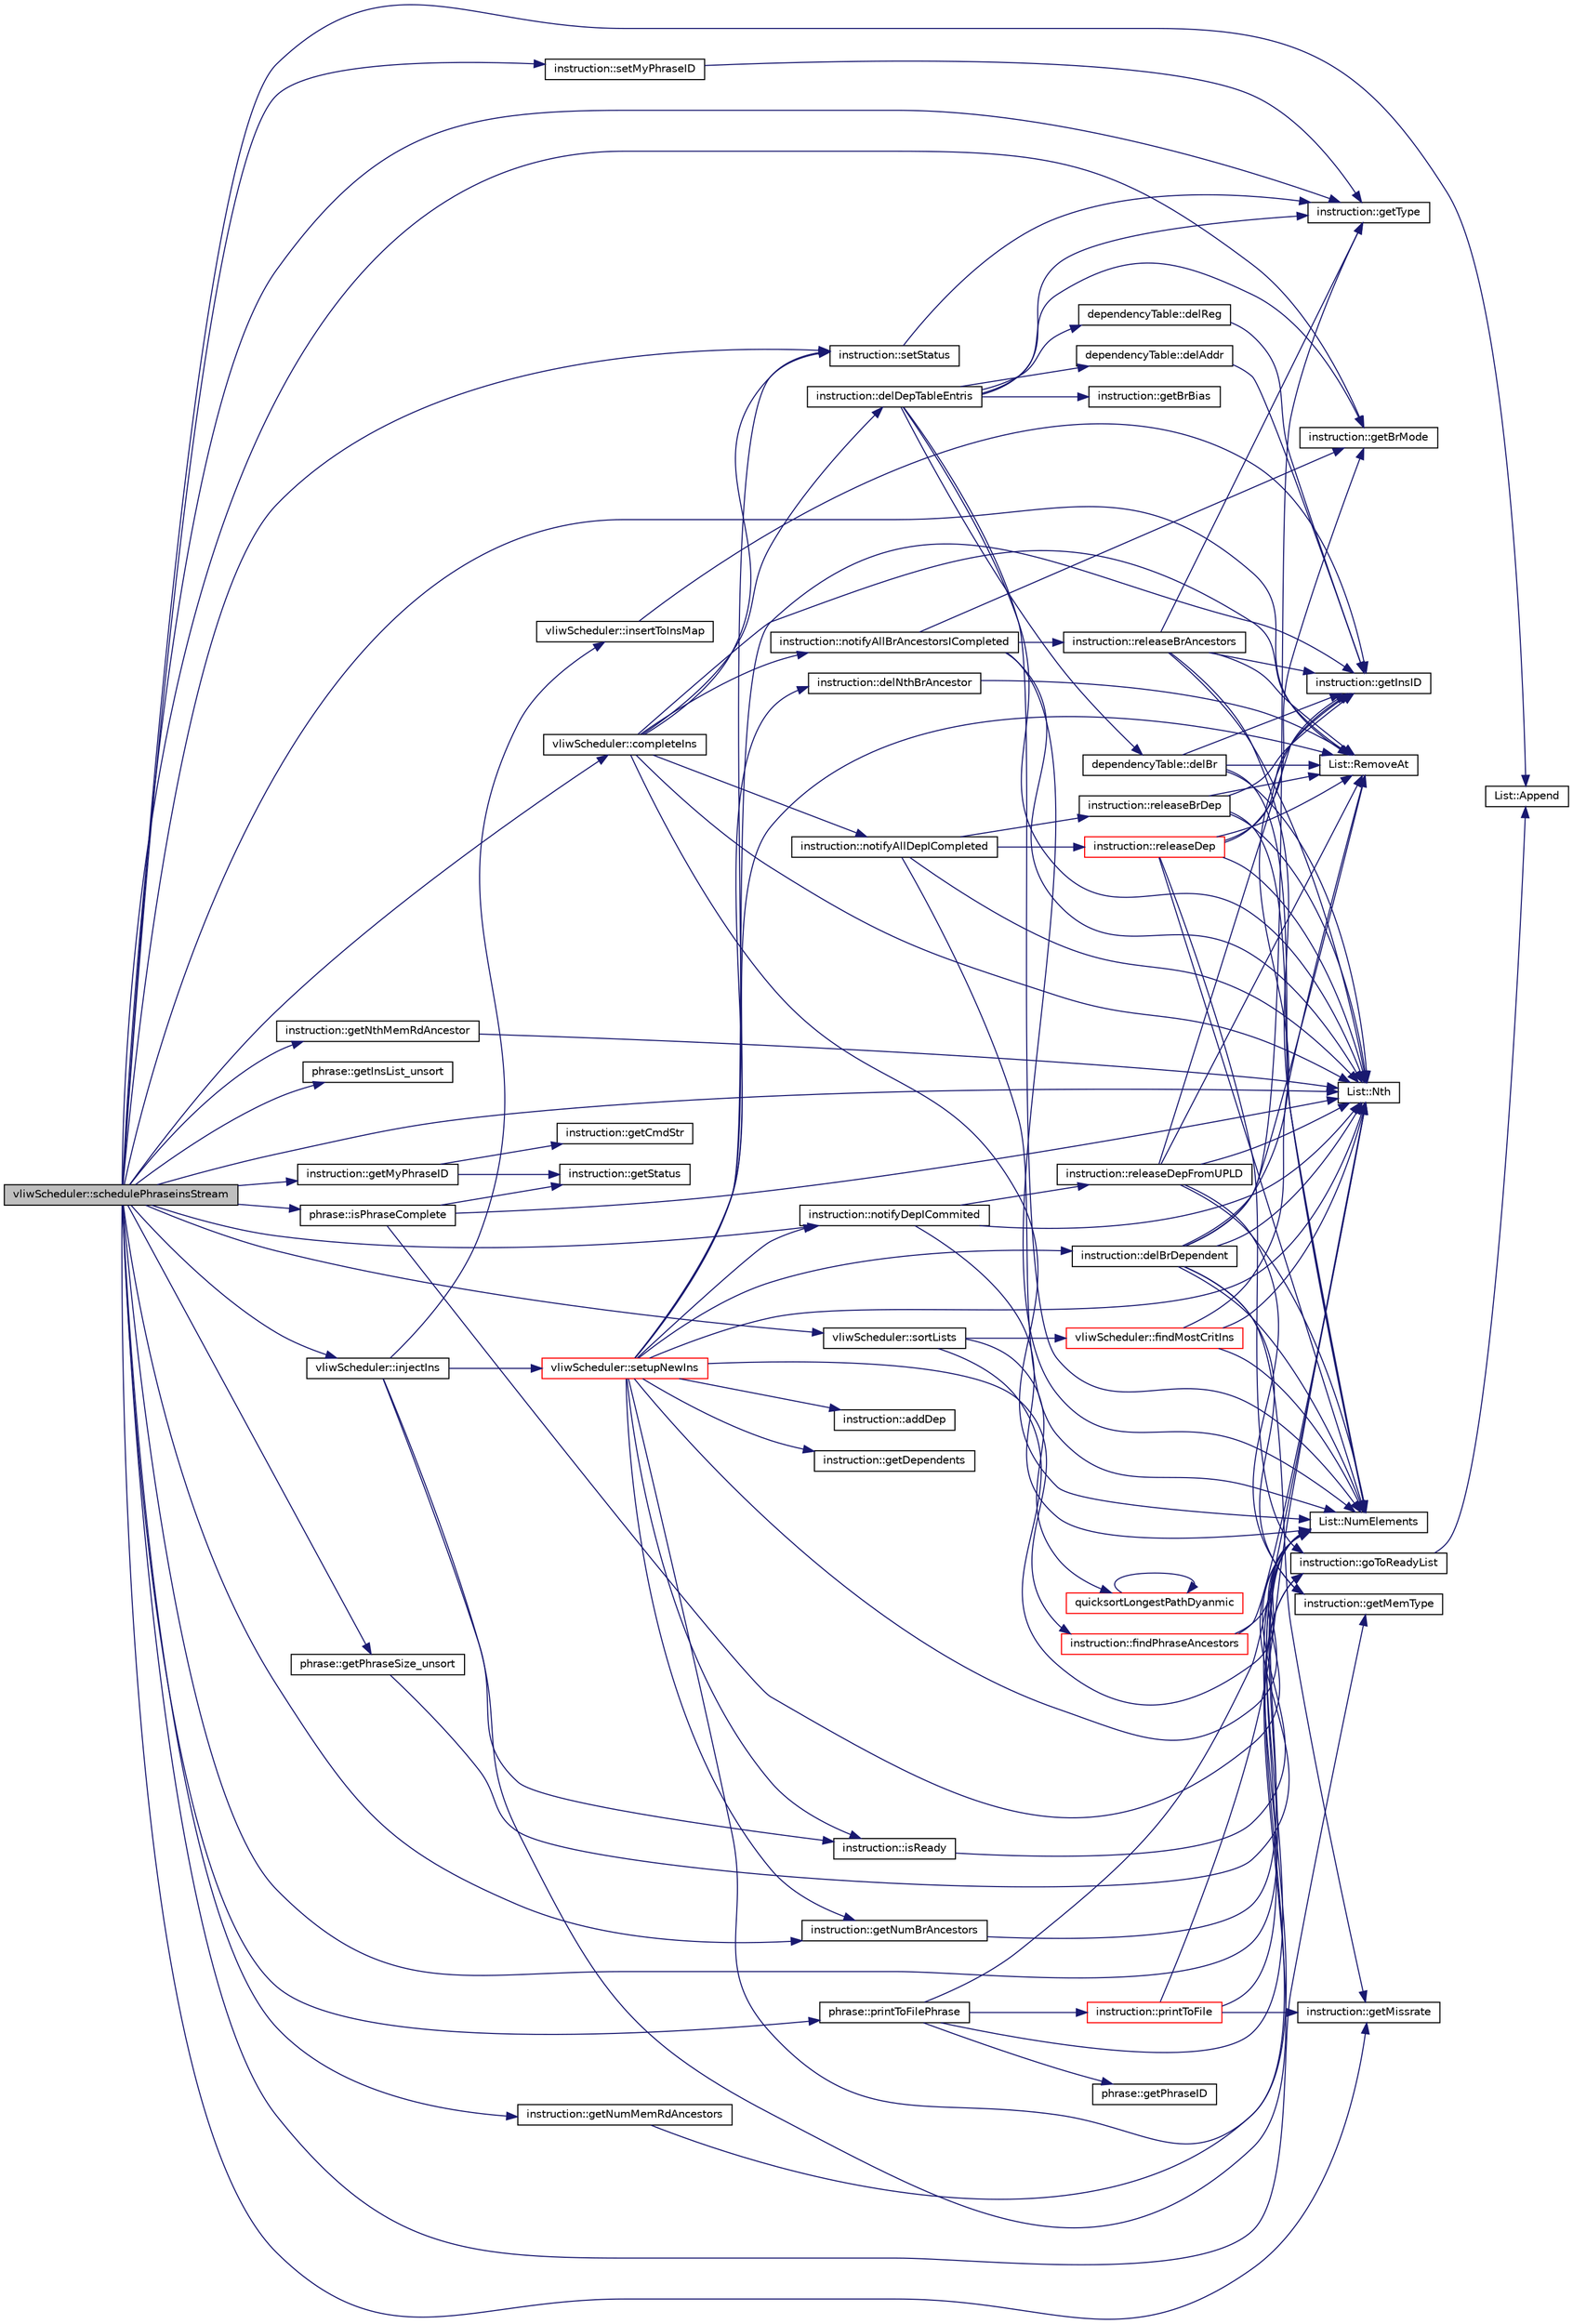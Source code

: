 digraph G
{
  edge [fontname="Helvetica",fontsize="10",labelfontname="Helvetica",labelfontsize="10"];
  node [fontname="Helvetica",fontsize="10",shape=record];
  rankdir=LR;
  Node1 [label="vliwScheduler::schedulePhraseinsStream",height=0.2,width=0.4,color="black", fillcolor="grey75", style="filled" fontcolor="black"];
  Node1 -> Node2 [color="midnightblue",fontsize="10",style="solid"];
  Node2 [label="List::Append",height=0.2,width=0.4,color="black", fillcolor="white", style="filled",URL="$classList.html#a473190098e38206d0125b0737245e613"];
  Node1 -> Node3 [color="midnightblue",fontsize="10",style="solid"];
  Node3 [label="vliwScheduler::completeIns",height=0.2,width=0.4,color="black", fillcolor="white", style="filled",URL="$classvliwScheduler.html#aae6254bfac1e348447643a0dec8cbf03"];
  Node3 -> Node4 [color="midnightblue",fontsize="10",style="solid"];
  Node4 [label="instruction::delDepTableEntris",height=0.2,width=0.4,color="black", fillcolor="white", style="filled",URL="$classinstruction.html#aa97fc6d29e3d841baede2a83414b3997"];
  Node4 -> Node5 [color="midnightblue",fontsize="10",style="solid"];
  Node5 [label="dependencyTable::delAddr",height=0.2,width=0.4,color="black", fillcolor="white", style="filled",URL="$classdependencyTable.html#abffec553d72068c891beb9fa8fe73440"];
  Node5 -> Node6 [color="midnightblue",fontsize="10",style="solid"];
  Node6 [label="instruction::getInsID",height=0.2,width=0.4,color="black", fillcolor="white", style="filled",URL="$classinstruction.html#a0856c8a7411c298a51cd8d8d5e2f8b12"];
  Node4 -> Node7 [color="midnightblue",fontsize="10",style="solid"];
  Node7 [label="dependencyTable::delBr",height=0.2,width=0.4,color="black", fillcolor="white", style="filled",URL="$classdependencyTable.html#a6b94d787b12a3979b8b182c7e5bde07f"];
  Node7 -> Node6 [color="midnightblue",fontsize="10",style="solid"];
  Node7 -> Node8 [color="midnightblue",fontsize="10",style="solid"];
  Node8 [label="List::Nth",height=0.2,width=0.4,color="black", fillcolor="white", style="filled",URL="$classList.html#a5eb964816de33c85e1d46658ddf8c6c4"];
  Node7 -> Node9 [color="midnightblue",fontsize="10",style="solid"];
  Node9 [label="List::NumElements",height=0.2,width=0.4,color="black", fillcolor="white", style="filled",URL="$classList.html#ac2e9d50f703b01bf643fa6ce50837c26"];
  Node7 -> Node10 [color="midnightblue",fontsize="10",style="solid"];
  Node10 [label="List::RemoveAt",height=0.2,width=0.4,color="black", fillcolor="white", style="filled",URL="$classList.html#af17f72d263f90d53ea8501b5b1853470"];
  Node4 -> Node11 [color="midnightblue",fontsize="10",style="solid"];
  Node11 [label="dependencyTable::delReg",height=0.2,width=0.4,color="black", fillcolor="white", style="filled",URL="$classdependencyTable.html#a6057fc845371e5846048e7c7ede21cd8"];
  Node11 -> Node6 [color="midnightblue",fontsize="10",style="solid"];
  Node4 -> Node12 [color="midnightblue",fontsize="10",style="solid"];
  Node12 [label="instruction::getBrBias",height=0.2,width=0.4,color="black", fillcolor="white", style="filled",URL="$classinstruction.html#ac75c130a63a934b5e7e6ea4317a92a73"];
  Node4 -> Node13 [color="midnightblue",fontsize="10",style="solid"];
  Node13 [label="instruction::getBrMode",height=0.2,width=0.4,color="black", fillcolor="white", style="filled",URL="$classinstruction.html#a5ec270309f416ce62db5ea8e6478819d"];
  Node4 -> Node14 [color="midnightblue",fontsize="10",style="solid"];
  Node14 [label="instruction::getType",height=0.2,width=0.4,color="black", fillcolor="white", style="filled",URL="$classinstruction.html#a47623362d505a662b974624f81288389"];
  Node4 -> Node8 [color="midnightblue",fontsize="10",style="solid"];
  Node4 -> Node9 [color="midnightblue",fontsize="10",style="solid"];
  Node3 -> Node15 [color="midnightblue",fontsize="10",style="solid"];
  Node15 [label="instruction::notifyAllBrAncestorsICompleted",height=0.2,width=0.4,color="black", fillcolor="white", style="filled",URL="$classinstruction.html#a004b3ed6bdd168e05d4deb6d9dcb6080"];
  Node15 -> Node13 [color="midnightblue",fontsize="10",style="solid"];
  Node15 -> Node8 [color="midnightblue",fontsize="10",style="solid"];
  Node15 -> Node9 [color="midnightblue",fontsize="10",style="solid"];
  Node15 -> Node16 [color="midnightblue",fontsize="10",style="solid"];
  Node16 [label="instruction::releaseBrAncestors",height=0.2,width=0.4,color="black", fillcolor="white", style="filled",URL="$classinstruction.html#a3ad24eb0105af8c9f593642c3961236f"];
  Node16 -> Node6 [color="midnightblue",fontsize="10",style="solid"];
  Node16 -> Node14 [color="midnightblue",fontsize="10",style="solid"];
  Node16 -> Node8 [color="midnightblue",fontsize="10",style="solid"];
  Node16 -> Node9 [color="midnightblue",fontsize="10",style="solid"];
  Node16 -> Node10 [color="midnightblue",fontsize="10",style="solid"];
  Node3 -> Node17 [color="midnightblue",fontsize="10",style="solid"];
  Node17 [label="instruction::notifyAllDepICompleted",height=0.2,width=0.4,color="black", fillcolor="white", style="filled",URL="$classinstruction.html#a4d6726de4186f3010dd064582d4637d4"];
  Node17 -> Node8 [color="midnightblue",fontsize="10",style="solid"];
  Node17 -> Node9 [color="midnightblue",fontsize="10",style="solid"];
  Node17 -> Node18 [color="midnightblue",fontsize="10",style="solid"];
  Node18 [label="instruction::releaseBrDep",height=0.2,width=0.4,color="black", fillcolor="white", style="filled",URL="$classinstruction.html#a8a4fb5b938939b6988c7d76a1808ef0c"];
  Node18 -> Node6 [color="midnightblue",fontsize="10",style="solid"];
  Node18 -> Node8 [color="midnightblue",fontsize="10",style="solid"];
  Node18 -> Node9 [color="midnightblue",fontsize="10",style="solid"];
  Node18 -> Node10 [color="midnightblue",fontsize="10",style="solid"];
  Node17 -> Node19 [color="midnightblue",fontsize="10",style="solid"];
  Node19 [label="instruction::releaseDep",height=0.2,width=0.4,color="red", fillcolor="white", style="filled",URL="$classinstruction.html#a9c036772123e1dcf59239cd5fd065f0f"];
  Node19 -> Node13 [color="midnightblue",fontsize="10",style="solid"];
  Node19 -> Node6 [color="midnightblue",fontsize="10",style="solid"];
  Node19 -> Node20 [color="midnightblue",fontsize="10",style="solid"];
  Node20 [label="instruction::goToReadyList",height=0.2,width=0.4,color="black", fillcolor="white", style="filled",URL="$classinstruction.html#ae98b3fc0943715a103b91ab8bf272758"];
  Node20 -> Node2 [color="midnightblue",fontsize="10",style="solid"];
  Node19 -> Node8 [color="midnightblue",fontsize="10",style="solid"];
  Node19 -> Node9 [color="midnightblue",fontsize="10",style="solid"];
  Node19 -> Node10 [color="midnightblue",fontsize="10",style="solid"];
  Node3 -> Node8 [color="midnightblue",fontsize="10",style="solid"];
  Node3 -> Node9 [color="midnightblue",fontsize="10",style="solid"];
  Node3 -> Node10 [color="midnightblue",fontsize="10",style="solid"];
  Node3 -> Node21 [color="midnightblue",fontsize="10",style="solid"];
  Node21 [label="instruction::setStatus",height=0.2,width=0.4,color="black", fillcolor="white", style="filled",URL="$classinstruction.html#ab4b1bbe98c775d3a1fab0ed281a4ad4f"];
  Node21 -> Node14 [color="midnightblue",fontsize="10",style="solid"];
  Node1 -> Node13 [color="midnightblue",fontsize="10",style="solid"];
  Node1 -> Node22 [color="midnightblue",fontsize="10",style="solid"];
  Node22 [label="phrase::getInsList_unsort",height=0.2,width=0.4,color="black", fillcolor="white", style="filled",URL="$classphrase.html#acc24a3eb40ef0fbccecaca50ebe3fd81"];
  Node1 -> Node23 [color="midnightblue",fontsize="10",style="solid"];
  Node23 [label="instruction::getMemType",height=0.2,width=0.4,color="black", fillcolor="white", style="filled",URL="$classinstruction.html#a8051847b8731d697107d682564a7385f"];
  Node1 -> Node24 [color="midnightblue",fontsize="10",style="solid"];
  Node24 [label="instruction::getMissrate",height=0.2,width=0.4,color="black", fillcolor="white", style="filled",URL="$classinstruction.html#a7f04521e22bec22c519fdc44d7c8b83a"];
  Node1 -> Node25 [color="midnightblue",fontsize="10",style="solid"];
  Node25 [label="instruction::getMyPhraseID",height=0.2,width=0.4,color="black", fillcolor="white", style="filled",URL="$classinstruction.html#a5047f83c94ed37bcae844d295ba0e6e4"];
  Node25 -> Node26 [color="midnightblue",fontsize="10",style="solid"];
  Node26 [label="instruction::getCmdStr",height=0.2,width=0.4,color="black", fillcolor="white", style="filled",URL="$classinstruction.html#a95d2dc965b2b6bb037d31af748b98d30"];
  Node25 -> Node27 [color="midnightblue",fontsize="10",style="solid"];
  Node27 [label="instruction::getStatus",height=0.2,width=0.4,color="black", fillcolor="white", style="filled",URL="$classinstruction.html#ae93f7b1b0385897bb15fc795ee654c37"];
  Node1 -> Node28 [color="midnightblue",fontsize="10",style="solid"];
  Node28 [label="instruction::getNthMemRdAncestor",height=0.2,width=0.4,color="black", fillcolor="white", style="filled",URL="$classinstruction.html#ade9345ce46d71d566971798ea924a325"];
  Node28 -> Node8 [color="midnightblue",fontsize="10",style="solid"];
  Node1 -> Node29 [color="midnightblue",fontsize="10",style="solid"];
  Node29 [label="instruction::getNumBrAncestors",height=0.2,width=0.4,color="black", fillcolor="white", style="filled",URL="$classinstruction.html#aea5ab3c5f62740194e3bc9d3335676a2"];
  Node29 -> Node9 [color="midnightblue",fontsize="10",style="solid"];
  Node1 -> Node30 [color="midnightblue",fontsize="10",style="solid"];
  Node30 [label="instruction::getNumMemRdAncestors",height=0.2,width=0.4,color="black", fillcolor="white", style="filled",URL="$classinstruction.html#a2a1e30e887dabbb7b60cc71a1d466105"];
  Node30 -> Node9 [color="midnightblue",fontsize="10",style="solid"];
  Node1 -> Node31 [color="midnightblue",fontsize="10",style="solid"];
  Node31 [label="phrase::getPhraseSize_unsort",height=0.2,width=0.4,color="black", fillcolor="white", style="filled",URL="$classphrase.html#a214d303bd1646e75a45855c7b9712ac7"];
  Node31 -> Node9 [color="midnightblue",fontsize="10",style="solid"];
  Node1 -> Node14 [color="midnightblue",fontsize="10",style="solid"];
  Node1 -> Node32 [color="midnightblue",fontsize="10",style="solid"];
  Node32 [label="vliwScheduler::injectIns",height=0.2,width=0.4,color="black", fillcolor="white", style="filled",URL="$classvliwScheduler.html#adc49e9c2b4208f4bf4fe3d1a465e409b"];
  Node32 -> Node20 [color="midnightblue",fontsize="10",style="solid"];
  Node32 -> Node33 [color="midnightblue",fontsize="10",style="solid"];
  Node33 [label="vliwScheduler::insertToInsMap",height=0.2,width=0.4,color="black", fillcolor="white", style="filled",URL="$classvliwScheduler.html#a003d398e327890ff6b77d565207f970d"];
  Node33 -> Node6 [color="midnightblue",fontsize="10",style="solid"];
  Node32 -> Node34 [color="midnightblue",fontsize="10",style="solid"];
  Node34 [label="instruction::isReady",height=0.2,width=0.4,color="black", fillcolor="white", style="filled",URL="$classinstruction.html#a3d3c5926b3f74fa012e77011f6d65a57"];
  Node34 -> Node9 [color="midnightblue",fontsize="10",style="solid"];
  Node32 -> Node35 [color="midnightblue",fontsize="10",style="solid"];
  Node35 [label="vliwScheduler::setupNewIns",height=0.2,width=0.4,color="red", fillcolor="white", style="filled",URL="$classvliwScheduler.html#afd1ec0df4e12e892ef2e1d6cd5a1ad3c"];
  Node35 -> Node36 [color="midnightblue",fontsize="10",style="solid"];
  Node36 [label="instruction::addDep",height=0.2,width=0.4,color="black", fillcolor="white", style="filled",URL="$classinstruction.html#aeb756cec429aca99a341f069df268465"];
  Node35 -> Node37 [color="midnightblue",fontsize="10",style="solid"];
  Node37 [label="instruction::delBrDependent",height=0.2,width=0.4,color="black", fillcolor="white", style="filled",URL="$classinstruction.html#acf0ac8f3266fa128a76b3b287e2d305d"];
  Node37 -> Node6 [color="midnightblue",fontsize="10",style="solid"];
  Node37 -> Node23 [color="midnightblue",fontsize="10",style="solid"];
  Node37 -> Node24 [color="midnightblue",fontsize="10",style="solid"];
  Node37 -> Node14 [color="midnightblue",fontsize="10",style="solid"];
  Node37 -> Node8 [color="midnightblue",fontsize="10",style="solid"];
  Node37 -> Node9 [color="midnightblue",fontsize="10",style="solid"];
  Node37 -> Node10 [color="midnightblue",fontsize="10",style="solid"];
  Node35 -> Node38 [color="midnightblue",fontsize="10",style="solid"];
  Node38 [label="instruction::delNthBrAncestor",height=0.2,width=0.4,color="black", fillcolor="white", style="filled",URL="$classinstruction.html#a335a34cb7652d3f3c6f63c011dd10185"];
  Node38 -> Node10 [color="midnightblue",fontsize="10",style="solid"];
  Node35 -> Node39 [color="midnightblue",fontsize="10",style="solid"];
  Node39 [label="instruction::findPhraseAncestors",height=0.2,width=0.4,color="red", fillcolor="white", style="filled",URL="$classinstruction.html#aed4714151da7fbcbe65485e5699cd72c"];
  Node39 -> Node8 [color="midnightblue",fontsize="10",style="solid"];
  Node39 -> Node9 [color="midnightblue",fontsize="10",style="solid"];
  Node35 -> Node40 [color="midnightblue",fontsize="10",style="solid"];
  Node40 [label="instruction::getDependents",height=0.2,width=0.4,color="black", fillcolor="white", style="filled",URL="$classinstruction.html#ad1af63e7f1bfa160b0719027c2a0b8ce"];
  Node35 -> Node6 [color="midnightblue",fontsize="10",style="solid"];
  Node35 -> Node29 [color="midnightblue",fontsize="10",style="solid"];
  Node35 -> Node20 [color="midnightblue",fontsize="10",style="solid"];
  Node35 -> Node34 [color="midnightblue",fontsize="10",style="solid"];
  Node35 -> Node41 [color="midnightblue",fontsize="10",style="solid"];
  Node41 [label="instruction::notifyDepICommited",height=0.2,width=0.4,color="black", fillcolor="white", style="filled",URL="$classinstruction.html#a229c73b0e852f8b2ab3617b4bc4cb988"];
  Node41 -> Node8 [color="midnightblue",fontsize="10",style="solid"];
  Node41 -> Node9 [color="midnightblue",fontsize="10",style="solid"];
  Node41 -> Node42 [color="midnightblue",fontsize="10",style="solid"];
  Node42 [label="instruction::releaseDepFromUPLD",height=0.2,width=0.4,color="black", fillcolor="white", style="filled",URL="$classinstruction.html#a6fd66b22a3d589e5f366ec6addc62a3e"];
  Node42 -> Node6 [color="midnightblue",fontsize="10",style="solid"];
  Node42 -> Node23 [color="midnightblue",fontsize="10",style="solid"];
  Node42 -> Node8 [color="midnightblue",fontsize="10",style="solid"];
  Node42 -> Node9 [color="midnightblue",fontsize="10",style="solid"];
  Node42 -> Node10 [color="midnightblue",fontsize="10",style="solid"];
  Node35 -> Node8 [color="midnightblue",fontsize="10",style="solid"];
  Node35 -> Node9 [color="midnightblue",fontsize="10",style="solid"];
  Node35 -> Node10 [color="midnightblue",fontsize="10",style="solid"];
  Node35 -> Node21 [color="midnightblue",fontsize="10",style="solid"];
  Node1 -> Node43 [color="midnightblue",fontsize="10",style="solid"];
  Node43 [label="phrase::isPhraseComplete",height=0.2,width=0.4,color="black", fillcolor="white", style="filled",URL="$classphrase.html#abaa9a85aff76b4528ca69371729111be"];
  Node43 -> Node27 [color="midnightblue",fontsize="10",style="solid"];
  Node43 -> Node8 [color="midnightblue",fontsize="10",style="solid"];
  Node43 -> Node9 [color="midnightblue",fontsize="10",style="solid"];
  Node1 -> Node41 [color="midnightblue",fontsize="10",style="solid"];
  Node1 -> Node8 [color="midnightblue",fontsize="10",style="solid"];
  Node1 -> Node9 [color="midnightblue",fontsize="10",style="solid"];
  Node1 -> Node44 [color="midnightblue",fontsize="10",style="solid"];
  Node44 [label="phrase::printToFilePhrase",height=0.2,width=0.4,color="black", fillcolor="white", style="filled",URL="$classphrase.html#af45d48855c3166b6946c6e0bf670baf7"];
  Node44 -> Node45 [color="midnightblue",fontsize="10",style="solid"];
  Node45 [label="phrase::getPhraseID",height=0.2,width=0.4,color="black", fillcolor="white", style="filled",URL="$classphrase.html#af752a00d3a1ec5ff1df4614ceb959027"];
  Node44 -> Node8 [color="midnightblue",fontsize="10",style="solid"];
  Node44 -> Node9 [color="midnightblue",fontsize="10",style="solid"];
  Node44 -> Node46 [color="midnightblue",fontsize="10",style="solid"];
  Node46 [label="instruction::printToFile",height=0.2,width=0.4,color="red", fillcolor="white", style="filled",URL="$classinstruction.html#a32e2f2aa8991ac0d69ce22e728bdea4d"];
  Node46 -> Node24 [color="midnightblue",fontsize="10",style="solid"];
  Node46 -> Node8 [color="midnightblue",fontsize="10",style="solid"];
  Node46 -> Node9 [color="midnightblue",fontsize="10",style="solid"];
  Node1 -> Node10 [color="midnightblue",fontsize="10",style="solid"];
  Node1 -> Node47 [color="midnightblue",fontsize="10",style="solid"];
  Node47 [label="instruction::setMyPhraseID",height=0.2,width=0.4,color="black", fillcolor="white", style="filled",URL="$classinstruction.html#a9cf32c7fceaedc65fc68fc8711eef824"];
  Node47 -> Node14 [color="midnightblue",fontsize="10",style="solid"];
  Node1 -> Node21 [color="midnightblue",fontsize="10",style="solid"];
  Node1 -> Node48 [color="midnightblue",fontsize="10",style="solid"];
  Node48 [label="vliwScheduler::sortLists",height=0.2,width=0.4,color="black", fillcolor="white", style="filled",URL="$classvliwScheduler.html#aa7078d3900e7edcb82304e988339d33a"];
  Node48 -> Node49 [color="midnightblue",fontsize="10",style="solid"];
  Node49 [label="vliwScheduler::findMostCritIns",height=0.2,width=0.4,color="red", fillcolor="white", style="filled",URL="$classvliwScheduler.html#afa9961197e83bf8ac47cc7f15232b70c"];
  Node49 -> Node8 [color="midnightblue",fontsize="10",style="solid"];
  Node49 -> Node9 [color="midnightblue",fontsize="10",style="solid"];
  Node49 -> Node10 [color="midnightblue",fontsize="10",style="solid"];
  Node48 -> Node9 [color="midnightblue",fontsize="10",style="solid"];
  Node48 -> Node50 [color="midnightblue",fontsize="10",style="solid"];
  Node50 [label="quicksortLongestPathDyanmic",height=0.2,width=0.4,color="red", fillcolor="white", style="filled",URL="$backend_2quickSort_8cpp.html#a66562f93931014b21470273beafbc0e4"];
  Node50 -> Node50 [color="midnightblue",fontsize="10",style="solid"];
}
